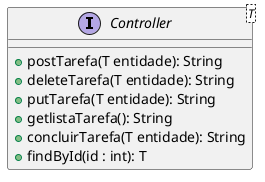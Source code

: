 @startuml

skinparam line ortho

interface Controller<T> {
    + postTarefa(T entidade): String
    + deleteTarefa(T entidade): String
    + putTarefa(T entidade): String
    + getlistaTarefa(): String
    + concluirTarefa(T entidade): String
    + findById(id : int): T
}


@enduml